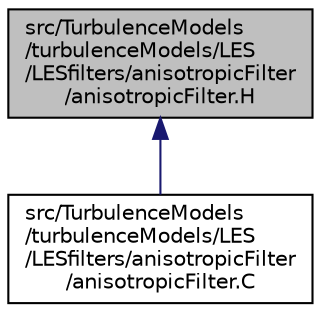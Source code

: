 digraph "src/TurbulenceModels/turbulenceModels/LES/LESfilters/anisotropicFilter/anisotropicFilter.H"
{
  bgcolor="transparent";
  edge [fontname="Helvetica",fontsize="10",labelfontname="Helvetica",labelfontsize="10"];
  node [fontname="Helvetica",fontsize="10",shape=record];
  Node1 [label="src/TurbulenceModels\l/turbulenceModels/LES\l/LESfilters/anisotropicFilter\l/anisotropicFilter.H",height=0.2,width=0.4,color="black", fillcolor="grey75", style="filled", fontcolor="black"];
  Node1 -> Node2 [dir="back",color="midnightblue",fontsize="10",style="solid",fontname="Helvetica"];
  Node2 [label="src/TurbulenceModels\l/turbulenceModels/LES\l/LESfilters/anisotropicFilter\l/anisotropicFilter.C",height=0.2,width=0.4,color="black",URL="$a10650.html"];
}
